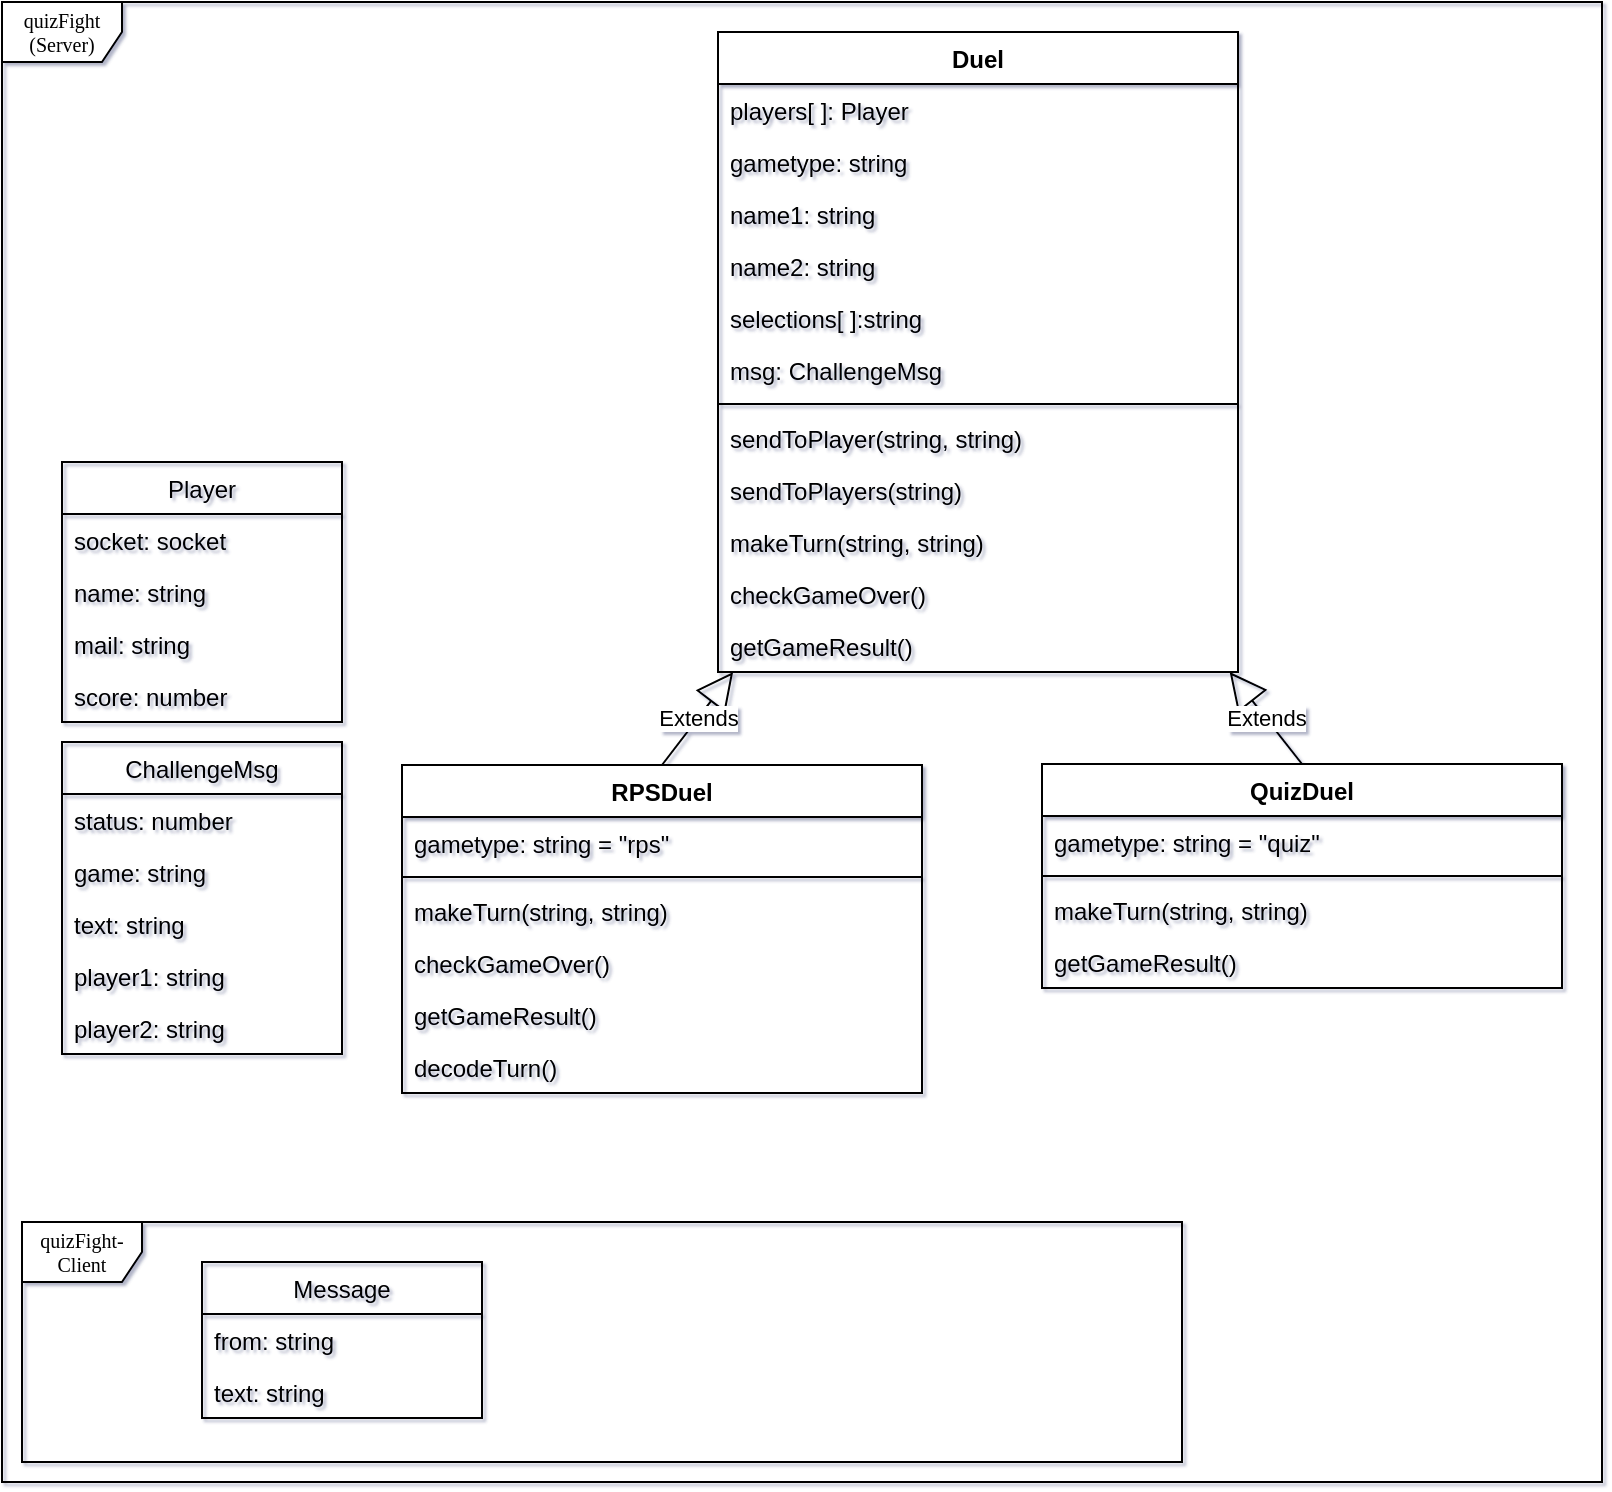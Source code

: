 <mxfile version="11.1.4" type="device"><diagram name="Page-1" id="c4acf3e9-155e-7222-9cf6-157b1a14988f"><mxGraphModel dx="2219" dy="1033" grid="1" gridSize="10" guides="1" tooltips="1" connect="1" arrows="1" fold="1" page="1" pageScale="1" pageWidth="850" pageHeight="1100" background="#ffffff" math="0" shadow="1"><root><mxCell id="0"/><mxCell id="1" parent="0"/><mxCell id="17acba5748e5396b-1" value="quizFight (Server)" style="shape=umlFrame;whiteSpace=wrap;html=1;rounded=0;shadow=0;comic=0;labelBackgroundColor=none;strokeColor=#000000;strokeWidth=1;fillColor=#ffffff;fontFamily=Verdana;fontSize=10;fontColor=#000000;align=center;" parent="1" vertex="1"><mxGeometry x="20" y="20" width="800" height="740" as="geometry"/></mxCell><mxCell id="LCXKKOEcj_XIZ78ep-KQ-1" value="quizFight-Client" style="shape=umlFrame;whiteSpace=wrap;html=1;rounded=0;shadow=0;comic=0;labelBackgroundColor=none;strokeColor=#000000;strokeWidth=1;fillColor=#ffffff;fontFamily=Verdana;fontSize=10;fontColor=#000000;align=center;" parent="1" vertex="1"><mxGeometry x="30" y="630" width="580" height="120" as="geometry"/></mxCell><mxCell id="LCXKKOEcj_XIZ78ep-KQ-2" value="Message" style="swimlane;fontStyle=0;childLayout=stackLayout;horizontal=1;startSize=26;fillColor=none;horizontalStack=0;resizeParent=1;resizeParentMax=0;resizeLast=0;collapsible=1;marginBottom=0;" parent="1" vertex="1"><mxGeometry x="120" y="650" width="140" height="78" as="geometry"/></mxCell><mxCell id="LCXKKOEcj_XIZ78ep-KQ-3" value="from: string" style="text;strokeColor=none;fillColor=none;align=left;verticalAlign=top;spacingLeft=4;spacingRight=4;overflow=hidden;rotatable=0;points=[[0,0.5],[1,0.5]];portConstraint=eastwest;" parent="LCXKKOEcj_XIZ78ep-KQ-2" vertex="1"><mxGeometry y="26" width="140" height="26" as="geometry"/></mxCell><mxCell id="LCXKKOEcj_XIZ78ep-KQ-4" value="text: string" style="text;strokeColor=none;fillColor=none;align=left;verticalAlign=top;spacingLeft=4;spacingRight=4;overflow=hidden;rotatable=0;points=[[0,0.5],[1,0.5]];portConstraint=eastwest;" parent="LCXKKOEcj_XIZ78ep-KQ-2" vertex="1"><mxGeometry y="52" width="140" height="26" as="geometry"/></mxCell><mxCell id="LCXKKOEcj_XIZ78ep-KQ-10" value="Player" style="swimlane;fontStyle=0;childLayout=stackLayout;horizontal=1;startSize=26;fillColor=none;horizontalStack=0;resizeParent=1;resizeParentMax=0;resizeLast=0;collapsible=1;marginBottom=0;" parent="1" vertex="1"><mxGeometry x="50" y="250" width="140" height="130" as="geometry"/></mxCell><mxCell id="LCXKKOEcj_XIZ78ep-KQ-11" value="socket: socket" style="text;strokeColor=none;fillColor=none;align=left;verticalAlign=top;spacingLeft=4;spacingRight=4;overflow=hidden;rotatable=0;points=[[0,0.5],[1,0.5]];portConstraint=eastwest;" parent="LCXKKOEcj_XIZ78ep-KQ-10" vertex="1"><mxGeometry y="26" width="140" height="26" as="geometry"/></mxCell><mxCell id="LCXKKOEcj_XIZ78ep-KQ-12" value="name: string" style="text;strokeColor=none;fillColor=none;align=left;verticalAlign=top;spacingLeft=4;spacingRight=4;overflow=hidden;rotatable=0;points=[[0,0.5],[1,0.5]];portConstraint=eastwest;" parent="LCXKKOEcj_XIZ78ep-KQ-10" vertex="1"><mxGeometry y="52" width="140" height="26" as="geometry"/></mxCell><mxCell id="LCXKKOEcj_XIZ78ep-KQ-13" value="mail: string" style="text;strokeColor=none;fillColor=none;align=left;verticalAlign=top;spacingLeft=4;spacingRight=4;overflow=hidden;rotatable=0;points=[[0,0.5],[1,0.5]];portConstraint=eastwest;" parent="LCXKKOEcj_XIZ78ep-KQ-10" vertex="1"><mxGeometry y="78" width="140" height="26" as="geometry"/></mxCell><mxCell id="LCXKKOEcj_XIZ78ep-KQ-14" value="score: number" style="text;strokeColor=none;fillColor=none;align=left;verticalAlign=top;spacingLeft=4;spacingRight=4;overflow=hidden;rotatable=0;points=[[0,0.5],[1,0.5]];portConstraint=eastwest;" parent="LCXKKOEcj_XIZ78ep-KQ-10" vertex="1"><mxGeometry y="104" width="140" height="26" as="geometry"/></mxCell><mxCell id="LCXKKOEcj_XIZ78ep-KQ-15" value="Duel" style="swimlane;fontStyle=1;align=center;verticalAlign=top;childLayout=stackLayout;horizontal=1;startSize=26;horizontalStack=0;resizeParent=1;resizeParentMax=0;resizeLast=0;collapsible=1;marginBottom=0;" parent="1" vertex="1"><mxGeometry x="378" y="35" width="260" height="320" as="geometry"/></mxCell><mxCell id="LCXKKOEcj_XIZ78ep-KQ-16" value="players[ ]: Player" style="text;strokeColor=none;fillColor=none;align=left;verticalAlign=top;spacingLeft=4;spacingRight=4;overflow=hidden;rotatable=0;points=[[0,0.5],[1,0.5]];portConstraint=eastwest;" parent="LCXKKOEcj_XIZ78ep-KQ-15" vertex="1"><mxGeometry y="26" width="260" height="26" as="geometry"/></mxCell><mxCell id="LCXKKOEcj_XIZ78ep-KQ-25" value="gametype: string" style="text;strokeColor=none;fillColor=none;align=left;verticalAlign=top;spacingLeft=4;spacingRight=4;overflow=hidden;rotatable=0;points=[[0,0.5],[1,0.5]];portConstraint=eastwest;" parent="LCXKKOEcj_XIZ78ep-KQ-15" vertex="1"><mxGeometry y="52" width="260" height="26" as="geometry"/></mxCell><mxCell id="LCXKKOEcj_XIZ78ep-KQ-26" value="name1: string" style="text;strokeColor=none;fillColor=none;align=left;verticalAlign=top;spacingLeft=4;spacingRight=4;overflow=hidden;rotatable=0;points=[[0,0.5],[1,0.5]];portConstraint=eastwest;" parent="LCXKKOEcj_XIZ78ep-KQ-15" vertex="1"><mxGeometry y="78" width="260" height="26" as="geometry"/></mxCell><mxCell id="LCXKKOEcj_XIZ78ep-KQ-27" value="name2: string" style="text;strokeColor=none;fillColor=none;align=left;verticalAlign=top;spacingLeft=4;spacingRight=4;overflow=hidden;rotatable=0;points=[[0,0.5],[1,0.5]];portConstraint=eastwest;" parent="LCXKKOEcj_XIZ78ep-KQ-15" vertex="1"><mxGeometry y="104" width="260" height="26" as="geometry"/></mxCell><mxCell id="LCXKKOEcj_XIZ78ep-KQ-28" value="selections[ ]:string " style="text;strokeColor=none;fillColor=none;align=left;verticalAlign=top;spacingLeft=4;spacingRight=4;overflow=hidden;rotatable=0;points=[[0,0.5],[1,0.5]];portConstraint=eastwest;" parent="LCXKKOEcj_XIZ78ep-KQ-15" vertex="1"><mxGeometry y="130" width="260" height="26" as="geometry"/></mxCell><mxCell id="LCXKKOEcj_XIZ78ep-KQ-30" value="msg: ChallengeMsg" style="text;strokeColor=none;fillColor=none;align=left;verticalAlign=top;spacingLeft=4;spacingRight=4;overflow=hidden;rotatable=0;points=[[0,0.5],[1,0.5]];portConstraint=eastwest;" parent="LCXKKOEcj_XIZ78ep-KQ-15" vertex="1"><mxGeometry y="156" width="260" height="26" as="geometry"/></mxCell><mxCell id="LCXKKOEcj_XIZ78ep-KQ-17" value="" style="line;strokeWidth=1;fillColor=none;align=left;verticalAlign=middle;spacingTop=-1;spacingLeft=3;spacingRight=3;rotatable=0;labelPosition=right;points=[];portConstraint=eastwest;" parent="LCXKKOEcj_XIZ78ep-KQ-15" vertex="1"><mxGeometry y="182" width="260" height="8" as="geometry"/></mxCell><mxCell id="LCXKKOEcj_XIZ78ep-KQ-18" value="sendToPlayer(string, string)" style="text;strokeColor=none;fillColor=none;align=left;verticalAlign=top;spacingLeft=4;spacingRight=4;overflow=hidden;rotatable=0;points=[[0,0.5],[1,0.5]];portConstraint=eastwest;" parent="LCXKKOEcj_XIZ78ep-KQ-15" vertex="1"><mxGeometry y="190" width="260" height="26" as="geometry"/></mxCell><mxCell id="LCXKKOEcj_XIZ78ep-KQ-35" value="sendToPlayers(string)" style="text;strokeColor=none;fillColor=none;align=left;verticalAlign=top;spacingLeft=4;spacingRight=4;overflow=hidden;rotatable=0;points=[[0,0.5],[1,0.5]];portConstraint=eastwest;" parent="LCXKKOEcj_XIZ78ep-KQ-15" vertex="1"><mxGeometry y="216" width="260" height="26" as="geometry"/></mxCell><mxCell id="LCXKKOEcj_XIZ78ep-KQ-36" value="makeTurn(string, string)" style="text;strokeColor=none;fillColor=none;align=left;verticalAlign=top;spacingLeft=4;spacingRight=4;overflow=hidden;rotatable=0;points=[[0,0.5],[1,0.5]];portConstraint=eastwest;" parent="LCXKKOEcj_XIZ78ep-KQ-15" vertex="1"><mxGeometry y="242" width="260" height="26" as="geometry"/></mxCell><mxCell id="LCXKKOEcj_XIZ78ep-KQ-38" value="checkGameOver()" style="text;strokeColor=none;fillColor=none;align=left;verticalAlign=top;spacingLeft=4;spacingRight=4;overflow=hidden;rotatable=0;points=[[0,0.5],[1,0.5]];portConstraint=eastwest;" parent="LCXKKOEcj_XIZ78ep-KQ-15" vertex="1"><mxGeometry y="268" width="260" height="26" as="geometry"/></mxCell><mxCell id="LCXKKOEcj_XIZ78ep-KQ-37" value="getGameResult()" style="text;strokeColor=none;fillColor=none;align=left;verticalAlign=top;spacingLeft=4;spacingRight=4;overflow=hidden;rotatable=0;points=[[0,0.5],[1,0.5]];portConstraint=eastwest;" parent="LCXKKOEcj_XIZ78ep-KQ-15" vertex="1"><mxGeometry y="294" width="260" height="26" as="geometry"/></mxCell><mxCell id="LCXKKOEcj_XIZ78ep-KQ-19" value="ChallengeMsg" style="swimlane;fontStyle=0;childLayout=stackLayout;horizontal=1;startSize=26;fillColor=none;horizontalStack=0;resizeParent=1;resizeParentMax=0;resizeLast=0;collapsible=1;marginBottom=0;" parent="1" vertex="1"><mxGeometry x="50" y="390" width="140" height="156" as="geometry"/></mxCell><mxCell id="LCXKKOEcj_XIZ78ep-KQ-20" value="status: number" style="text;strokeColor=none;fillColor=none;align=left;verticalAlign=top;spacingLeft=4;spacingRight=4;overflow=hidden;rotatable=0;points=[[0,0.5],[1,0.5]];portConstraint=eastwest;" parent="LCXKKOEcj_XIZ78ep-KQ-19" vertex="1"><mxGeometry y="26" width="140" height="26" as="geometry"/></mxCell><mxCell id="LCXKKOEcj_XIZ78ep-KQ-21" value="game: string" style="text;strokeColor=none;fillColor=none;align=left;verticalAlign=top;spacingLeft=4;spacingRight=4;overflow=hidden;rotatable=0;points=[[0,0.5],[1,0.5]];portConstraint=eastwest;" parent="LCXKKOEcj_XIZ78ep-KQ-19" vertex="1"><mxGeometry y="52" width="140" height="26" as="geometry"/></mxCell><mxCell id="LCXKKOEcj_XIZ78ep-KQ-22" value="text: string" style="text;strokeColor=none;fillColor=none;align=left;verticalAlign=top;spacingLeft=4;spacingRight=4;overflow=hidden;rotatable=0;points=[[0,0.5],[1,0.5]];portConstraint=eastwest;" parent="LCXKKOEcj_XIZ78ep-KQ-19" vertex="1"><mxGeometry y="78" width="140" height="26" as="geometry"/></mxCell><mxCell id="LCXKKOEcj_XIZ78ep-KQ-23" value="player1: string" style="text;strokeColor=none;fillColor=none;align=left;verticalAlign=top;spacingLeft=4;spacingRight=4;overflow=hidden;rotatable=0;points=[[0,0.5],[1,0.5]];portConstraint=eastwest;" parent="LCXKKOEcj_XIZ78ep-KQ-19" vertex="1"><mxGeometry y="104" width="140" height="26" as="geometry"/></mxCell><mxCell id="LCXKKOEcj_XIZ78ep-KQ-24" value="player2: string" style="text;strokeColor=none;fillColor=none;align=left;verticalAlign=top;spacingLeft=4;spacingRight=4;overflow=hidden;rotatable=0;points=[[0,0.5],[1,0.5]];portConstraint=eastwest;" parent="LCXKKOEcj_XIZ78ep-KQ-19" vertex="1"><mxGeometry y="130" width="140" height="26" as="geometry"/></mxCell><mxCell id="mWsYCOANJlXF-HHjTSxc-1" value="RPSDuel" style="swimlane;fontStyle=1;align=center;verticalAlign=top;childLayout=stackLayout;horizontal=1;startSize=26;horizontalStack=0;resizeParent=1;resizeParentMax=0;resizeLast=0;collapsible=1;marginBottom=0;" vertex="1" parent="1"><mxGeometry x="220" y="401.5" width="260" height="164" as="geometry"/></mxCell><mxCell id="mWsYCOANJlXF-HHjTSxc-3" value="gametype: string = &quot;rps&quot;" style="text;strokeColor=none;fillColor=none;align=left;verticalAlign=top;spacingLeft=4;spacingRight=4;overflow=hidden;rotatable=0;points=[[0,0.5],[1,0.5]];portConstraint=eastwest;" vertex="1" parent="mWsYCOANJlXF-HHjTSxc-1"><mxGeometry y="26" width="260" height="26" as="geometry"/></mxCell><mxCell id="mWsYCOANJlXF-HHjTSxc-8" value="" style="line;strokeWidth=1;fillColor=none;align=left;verticalAlign=middle;spacingTop=-1;spacingLeft=3;spacingRight=3;rotatable=0;labelPosition=right;points=[];portConstraint=eastwest;" vertex="1" parent="mWsYCOANJlXF-HHjTSxc-1"><mxGeometry y="52" width="260" height="8" as="geometry"/></mxCell><mxCell id="mWsYCOANJlXF-HHjTSxc-11" value="makeTurn(string, string)" style="text;strokeColor=none;fillColor=none;align=left;verticalAlign=top;spacingLeft=4;spacingRight=4;overflow=hidden;rotatable=0;points=[[0,0.5],[1,0.5]];portConstraint=eastwest;" vertex="1" parent="mWsYCOANJlXF-HHjTSxc-1"><mxGeometry y="60" width="260" height="26" as="geometry"/></mxCell><mxCell id="mWsYCOANJlXF-HHjTSxc-12" value="checkGameOver()" style="text;strokeColor=none;fillColor=none;align=left;verticalAlign=top;spacingLeft=4;spacingRight=4;overflow=hidden;rotatable=0;points=[[0,0.5],[1,0.5]];portConstraint=eastwest;" vertex="1" parent="mWsYCOANJlXF-HHjTSxc-1"><mxGeometry y="86" width="260" height="26" as="geometry"/></mxCell><mxCell id="mWsYCOANJlXF-HHjTSxc-13" value="getGameResult()" style="text;strokeColor=none;fillColor=none;align=left;verticalAlign=top;spacingLeft=4;spacingRight=4;overflow=hidden;rotatable=0;points=[[0,0.5],[1,0.5]];portConstraint=eastwest;" vertex="1" parent="mWsYCOANJlXF-HHjTSxc-1"><mxGeometry y="112" width="260" height="26" as="geometry"/></mxCell><mxCell id="mWsYCOANJlXF-HHjTSxc-14" value="decodeTurn()" style="text;strokeColor=none;fillColor=none;align=left;verticalAlign=top;spacingLeft=4;spacingRight=4;overflow=hidden;rotatable=0;points=[[0,0.5],[1,0.5]];portConstraint=eastwest;" vertex="1" parent="mWsYCOANJlXF-HHjTSxc-1"><mxGeometry y="138" width="260" height="26" as="geometry"/></mxCell><mxCell id="mWsYCOANJlXF-HHjTSxc-15" value="QuizDuel" style="swimlane;fontStyle=1;align=center;verticalAlign=top;childLayout=stackLayout;horizontal=1;startSize=26;horizontalStack=0;resizeParent=1;resizeParentMax=0;resizeLast=0;collapsible=1;marginBottom=0;" vertex="1" parent="1"><mxGeometry x="540" y="401" width="260" height="112" as="geometry"/></mxCell><mxCell id="mWsYCOANJlXF-HHjTSxc-16" value="gametype: string = &quot;quiz&quot;" style="text;strokeColor=none;fillColor=none;align=left;verticalAlign=top;spacingLeft=4;spacingRight=4;overflow=hidden;rotatable=0;points=[[0,0.5],[1,0.5]];portConstraint=eastwest;" vertex="1" parent="mWsYCOANJlXF-HHjTSxc-15"><mxGeometry y="26" width="260" height="26" as="geometry"/></mxCell><mxCell id="mWsYCOANJlXF-HHjTSxc-17" value="" style="line;strokeWidth=1;fillColor=none;align=left;verticalAlign=middle;spacingTop=-1;spacingLeft=3;spacingRight=3;rotatable=0;labelPosition=right;points=[];portConstraint=eastwest;" vertex="1" parent="mWsYCOANJlXF-HHjTSxc-15"><mxGeometry y="52" width="260" height="8" as="geometry"/></mxCell><mxCell id="mWsYCOANJlXF-HHjTSxc-20" value="makeTurn(string, string)" style="text;strokeColor=none;fillColor=none;align=left;verticalAlign=top;spacingLeft=4;spacingRight=4;overflow=hidden;rotatable=0;points=[[0,0.5],[1,0.5]];portConstraint=eastwest;" vertex="1" parent="mWsYCOANJlXF-HHjTSxc-15"><mxGeometry y="60" width="260" height="26" as="geometry"/></mxCell><mxCell id="mWsYCOANJlXF-HHjTSxc-22" value="getGameResult()" style="text;strokeColor=none;fillColor=none;align=left;verticalAlign=top;spacingLeft=4;spacingRight=4;overflow=hidden;rotatable=0;points=[[0,0.5],[1,0.5]];portConstraint=eastwest;" vertex="1" parent="mWsYCOANJlXF-HHjTSxc-15"><mxGeometry y="86" width="260" height="26" as="geometry"/></mxCell><mxCell id="mWsYCOANJlXF-HHjTSxc-25" value="Extends" style="endArrow=block;endSize=16;endFill=0;html=1;exitX=0.5;exitY=0;exitDx=0;exitDy=0;" edge="1" parent="1" source="mWsYCOANJlXF-HHjTSxc-1" target="LCXKKOEcj_XIZ78ep-KQ-15"><mxGeometry width="160" relative="1" as="geometry"><mxPoint x="20" y="780" as="sourcePoint"/><mxPoint x="180" y="780" as="targetPoint"/></mxGeometry></mxCell><mxCell id="mWsYCOANJlXF-HHjTSxc-26" value="Extends" style="endArrow=block;endSize=16;endFill=0;html=1;exitX=0.5;exitY=0;exitDx=0;exitDy=0;" edge="1" parent="1" source="mWsYCOANJlXF-HHjTSxc-15" target="LCXKKOEcj_XIZ78ep-KQ-15"><mxGeometry width="160" relative="1" as="geometry"><mxPoint x="360" y="411.5" as="sourcePoint"/><mxPoint x="398.631" y="356" as="targetPoint"/></mxGeometry></mxCell></root></mxGraphModel></diagram></mxfile>